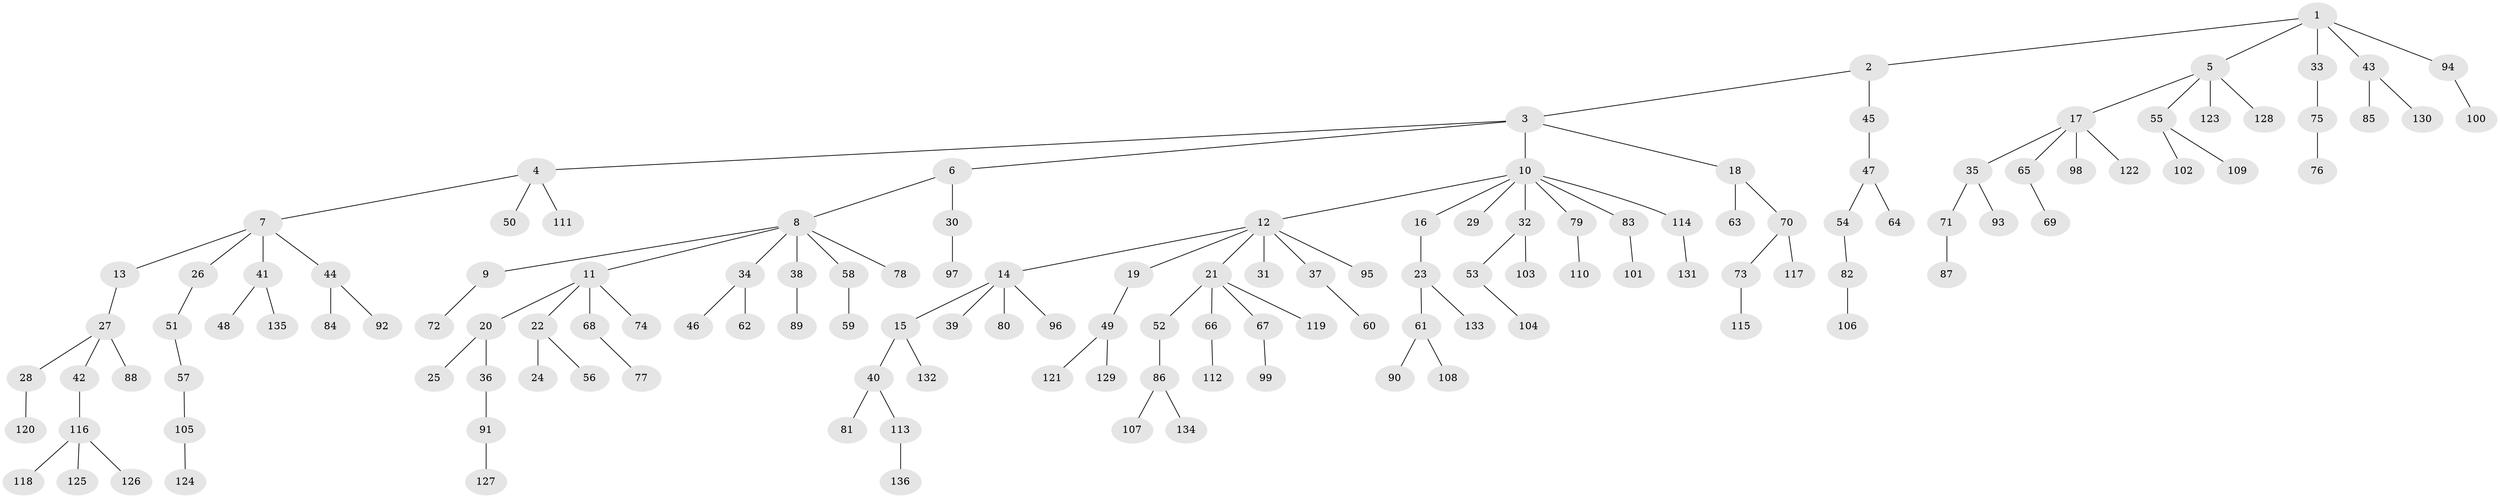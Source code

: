 // coarse degree distribution, {5: 0.031914893617021274, 6: 0.010638297872340425, 4: 0.06382978723404255, 3: 0.0851063829787234, 7: 0.010638297872340425, 1: 0.574468085106383, 8: 0.010638297872340425, 10: 0.010638297872340425, 2: 0.20212765957446807}
// Generated by graph-tools (version 1.1) at 2025/24/03/03/25 07:24:06]
// undirected, 136 vertices, 135 edges
graph export_dot {
graph [start="1"]
  node [color=gray90,style=filled];
  1;
  2;
  3;
  4;
  5;
  6;
  7;
  8;
  9;
  10;
  11;
  12;
  13;
  14;
  15;
  16;
  17;
  18;
  19;
  20;
  21;
  22;
  23;
  24;
  25;
  26;
  27;
  28;
  29;
  30;
  31;
  32;
  33;
  34;
  35;
  36;
  37;
  38;
  39;
  40;
  41;
  42;
  43;
  44;
  45;
  46;
  47;
  48;
  49;
  50;
  51;
  52;
  53;
  54;
  55;
  56;
  57;
  58;
  59;
  60;
  61;
  62;
  63;
  64;
  65;
  66;
  67;
  68;
  69;
  70;
  71;
  72;
  73;
  74;
  75;
  76;
  77;
  78;
  79;
  80;
  81;
  82;
  83;
  84;
  85;
  86;
  87;
  88;
  89;
  90;
  91;
  92;
  93;
  94;
  95;
  96;
  97;
  98;
  99;
  100;
  101;
  102;
  103;
  104;
  105;
  106;
  107;
  108;
  109;
  110;
  111;
  112;
  113;
  114;
  115;
  116;
  117;
  118;
  119;
  120;
  121;
  122;
  123;
  124;
  125;
  126;
  127;
  128;
  129;
  130;
  131;
  132;
  133;
  134;
  135;
  136;
  1 -- 2;
  1 -- 5;
  1 -- 33;
  1 -- 43;
  1 -- 94;
  2 -- 3;
  2 -- 45;
  3 -- 4;
  3 -- 6;
  3 -- 10;
  3 -- 18;
  4 -- 7;
  4 -- 50;
  4 -- 111;
  5 -- 17;
  5 -- 55;
  5 -- 123;
  5 -- 128;
  6 -- 8;
  6 -- 30;
  7 -- 13;
  7 -- 26;
  7 -- 41;
  7 -- 44;
  8 -- 9;
  8 -- 11;
  8 -- 34;
  8 -- 38;
  8 -- 58;
  8 -- 78;
  9 -- 72;
  10 -- 12;
  10 -- 16;
  10 -- 29;
  10 -- 32;
  10 -- 79;
  10 -- 83;
  10 -- 114;
  11 -- 20;
  11 -- 22;
  11 -- 68;
  11 -- 74;
  12 -- 14;
  12 -- 19;
  12 -- 21;
  12 -- 31;
  12 -- 37;
  12 -- 95;
  13 -- 27;
  14 -- 15;
  14 -- 39;
  14 -- 80;
  14 -- 96;
  15 -- 40;
  15 -- 132;
  16 -- 23;
  17 -- 35;
  17 -- 65;
  17 -- 98;
  17 -- 122;
  18 -- 63;
  18 -- 70;
  19 -- 49;
  20 -- 25;
  20 -- 36;
  21 -- 52;
  21 -- 66;
  21 -- 67;
  21 -- 119;
  22 -- 24;
  22 -- 56;
  23 -- 61;
  23 -- 133;
  26 -- 51;
  27 -- 28;
  27 -- 42;
  27 -- 88;
  28 -- 120;
  30 -- 97;
  32 -- 53;
  32 -- 103;
  33 -- 75;
  34 -- 46;
  34 -- 62;
  35 -- 71;
  35 -- 93;
  36 -- 91;
  37 -- 60;
  38 -- 89;
  40 -- 81;
  40 -- 113;
  41 -- 48;
  41 -- 135;
  42 -- 116;
  43 -- 85;
  43 -- 130;
  44 -- 84;
  44 -- 92;
  45 -- 47;
  47 -- 54;
  47 -- 64;
  49 -- 121;
  49 -- 129;
  51 -- 57;
  52 -- 86;
  53 -- 104;
  54 -- 82;
  55 -- 102;
  55 -- 109;
  57 -- 105;
  58 -- 59;
  61 -- 90;
  61 -- 108;
  65 -- 69;
  66 -- 112;
  67 -- 99;
  68 -- 77;
  70 -- 73;
  70 -- 117;
  71 -- 87;
  73 -- 115;
  75 -- 76;
  79 -- 110;
  82 -- 106;
  83 -- 101;
  86 -- 107;
  86 -- 134;
  91 -- 127;
  94 -- 100;
  105 -- 124;
  113 -- 136;
  114 -- 131;
  116 -- 118;
  116 -- 125;
  116 -- 126;
}
